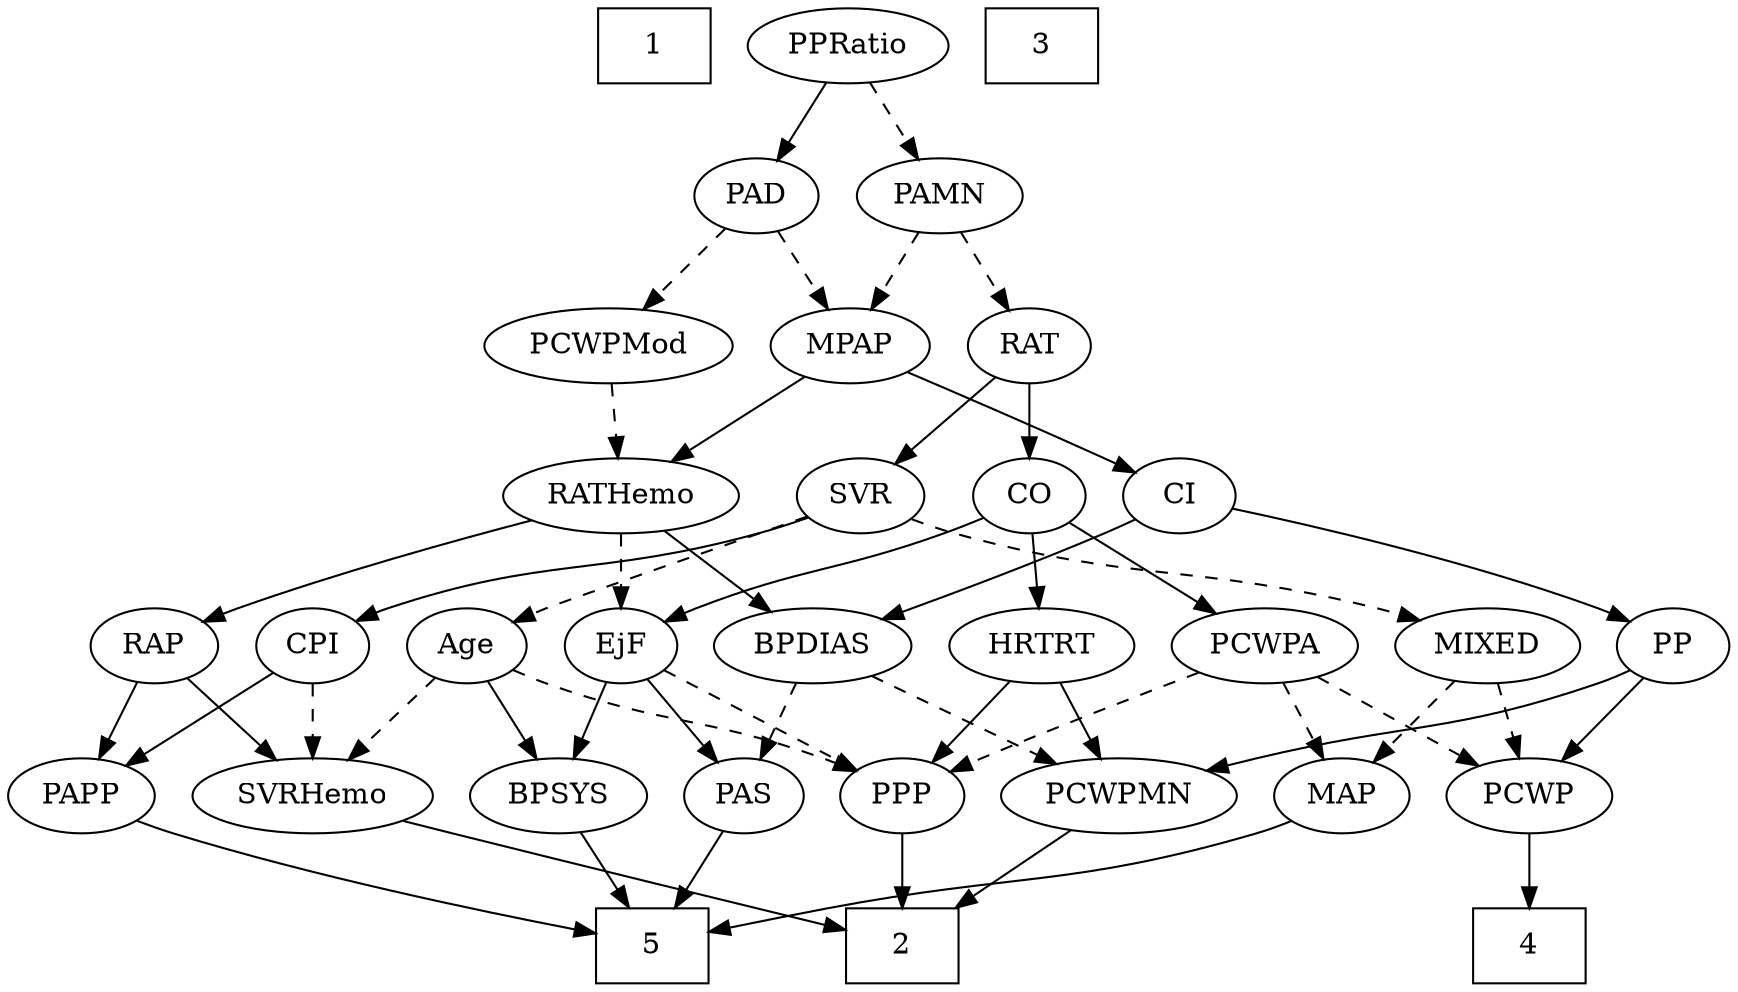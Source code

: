 strict digraph {
	graph [bb="0,0,773.85,468"];
	node [label="\N"];
	1	[height=0.5,
		pos="289.85,450",
		shape=box,
		width=0.75];
	2	[height=0.5,
		pos="392.85,18",
		shape=box,
		width=0.75];
	3	[height=0.5,
		pos="459.85,450",
		shape=box,
		width=0.75];
	4	[height=0.5,
		pos="670.85,18",
		shape=box,
		width=0.75];
	5	[height=0.5,
		pos="279.85,18",
		shape=box,
		width=0.75];
	RAP	[height=0.5,
		pos="58.847,162",
		width=0.77632];
	SVRHemo	[height=0.5,
		pos="131.85,90",
		width=1.3902];
	RAP -> SVRHemo	[pos="e,114.95,107.2 73.973,146.5 83.677,137.19 96.494,124.9 107.6,114.25",
		style=solid];
	PAPP	[height=0.5,
		pos="31.847,90",
		width=0.88464];
	RAP -> PAPP	[pos="e,38.387,107.96 52.449,144.41 49.334,136.34 45.513,126.43 42.013,117.35",
		style=solid];
	PAS	[height=0.5,
		pos="320.85,90",
		width=0.75];
	PAS -> 5	[pos="e,289.88,36.124 311.34,72.765 306.51,64.525 300.53,54.317 295.08,45.016",
		style=solid];
	PAD	[height=0.5,
		pos="332.85,378",
		width=0.79437];
	PCWPMod	[height=0.5,
		pos="270.85,306",
		width=1.4443];
	PAD -> PCWPMod	[pos="e,285.57,323.63 319.39,361.81 311.53,352.93 301.41,341.5 292.45,331.39",
		style=dashed];
	MPAP	[height=0.5,
		pos="375.85,306",
		width=0.97491];
	PAD -> MPAP	[pos="e,365.63,323.63 342.82,360.76 348.01,352.32 354.47,341.8 360.3,332.31",
		style=dashed];
	PAMN	[height=0.5,
		pos="415.85,378",
		width=1.011];
	PAMN -> MPAP	[pos="e,385.26,323.47 406.37,360.41 401.59,352.04 395.68,341.71 390.34,332.37",
		style=dashed];
	RAT	[height=0.5,
		pos="455.85,306",
		width=0.75827];
	PAMN -> RAT	[pos="e,446.71,322.99 425.33,360.41 430.18,351.92 436.18,341.41 441.58,331.96",
		style=dashed];
	PCWP	[height=0.5,
		pos="670.85,90",
		width=0.97491];
	PCWP -> 4	[pos="e,670.85,36.104 670.85,71.697 670.85,63.983 670.85,54.712 670.85,46.112",
		style=solid];
	RATHemo	[height=0.5,
		pos="275.85,234",
		width=1.3721];
	PCWPMod -> RATHemo	[pos="e,274.63,252.1 272.08,287.7 272.63,279.98 273.3,270.71 273.91,262.11",
		style=dashed];
	PCWPA	[height=0.5,
		pos="561.85,162",
		width=1.1555];
	PCWPA -> PCWP	[pos="e,649.67,104.6 584.17,146.67 600.65,136.08 623.26,121.56 641.25,110.01",
		style=dashed];
	MAP	[height=0.5,
		pos="586.85,90",
		width=0.84854];
	PCWPA -> MAP	[pos="e,580.85,107.79 567.9,144.05 570.75,136.06 574.23,126.33 577.42,117.4",
		style=dashed];
	PPP	[height=0.5,
		pos="392.85,90",
		width=0.75];
	PCWPA -> PPP	[pos="e,414.07,101.29 531.52,149.53 504.42,139.13 463.72,123.17 428.85,108 427.04,107.21 425.19,106.39 423.33,105.55",
		style=dashed];
	PCWPMN	[height=0.5,
		pos="487.85,90",
		width=1.3902];
	PCWPMN -> 2	[pos="e,416.2,36.211 466.76,73.465 454.36,64.325 438.43,52.589 424.54,42.354",
		style=solid];
	CO	[height=0.5,
		pos="455.85,234",
		width=0.75];
	CO -> PCWPA	[pos="e,539.93,177.47 474.31,220.81 490.08,210.39 513.08,195.2 531.55,183.01",
		style=solid];
	HRTRT	[height=0.5,
		pos="462.85,162",
		width=1.1013];
	CO -> HRTRT	[pos="e,461.14,180.1 457.58,215.7 458.35,207.98 459.28,198.71 460.14,190.11",
		style=solid];
	EjF	[height=0.5,
		pos="275.85,162",
		width=0.75];
	CO -> EjF	[pos="e,297,173.45 433.95,223.37 428.1,220.89 421.76,218.28 415.85,216 370.2,198.42 357.14,198.47 311.85,180 310.02,179.26 308.16,178.47 \
306.29,177.65",
		style=solid];
	CI	[height=0.5,
		pos="527.85,234",
		width=0.75];
	BPDIAS	[height=0.5,
		pos="362.85,162",
		width=1.1735];
	CI -> BPDIAS	[pos="e,392.75,174.78 506.61,222.75 501.78,220.48 496.65,218.12 491.85,216 461.99,202.83 427.81,188.83 402.14,178.54",
		style=solid];
	PP	[height=0.5,
		pos="746.85,162",
		width=0.75];
	CI -> PP	[pos="e,725.77,173.64 552.82,227.11 588.44,218.41 655.62,200.88 710.85,180 712.69,179.3 714.57,178.55 716.45,177.76",
		style=solid];
	SVRHemo -> 2	[pos="e,365.67,25.91 169.58,77.983 176.64,75.963 183.96,73.895 190.85,72 248.37,56.169 315.41,38.791 355.96,28.397",
		style=solid];
	MIXED	[height=0.5,
		pos="661.85,162",
		width=1.1193];
	MIXED -> PCWP	[pos="e,668.65,108.1 664.07,143.7 665.06,135.98 666.26,126.71 667.36,118.11",
		style=dashed];
	MIXED -> MAP	[pos="e,602.42,105.54 645.2,145.46 634.82,135.78 621.32,123.17 609.92,112.53",
		style=dashed];
	BPSYS	[height=0.5,
		pos="237.85,90",
		width=1.0471];
	BPSYS -> 5	[pos="e,269.38,36.447 247.8,72.411 252.68,64.285 258.66,54.307 264.14,45.184",
		style=solid];
	BPDIAS -> PAS	[pos="e,330.44,106.99 352.89,144.41 347.75,135.83 341.36,125.19 335.65,115.67",
		style=dashed];
	BPDIAS -> PCWPMN	[pos="e,461.91,105.52 387.54,147.17 406.26,136.69 432.22,122.15 453.05,110.49",
		style=dashed];
	HRTRT -> PCWPMN	[pos="e,481.68,108.28 468.9,144.05 471.71,136.18 475.13,126.62 478.28,117.79",
		style=solid];
	HRTRT -> PPP	[pos="e,407.24,105.39 446.96,145.12 437.36,135.51 424.97,123.13 414.48,112.63",
		style=solid];
	RATHemo -> RAP	[pos="e,80.539,173.6 236.34,223.13 199.5,213.51 143.28,197.77 95.847,180 93.961,179.29 92.035,178.53 90.104,177.74",
		style=solid];
	RATHemo -> BPDIAS	[pos="e,343.78,178.34 295.59,217.12 307.43,207.59 322.67,195.33 335.64,184.89",
		style=solid];
	RATHemo -> EjF	[pos="e,275.85,180.1 275.85,215.7 275.85,207.98 275.85,198.71 275.85,190.11",
		style=dashed];
	MAP -> 5	[pos="e,306.89,25.178 563.47,78.075 558.09,75.84 552.33,73.665 546.85,72 464.6,47.048 441.04,53.266 356.85,36 343.73,33.309 329.39,30.192 \
316.68,27.367",
		style=solid];
	MPAP -> CI	[pos="e,506.55,245.11 401.23,293.51 424.76,282.84 460.72,266.46 491.85,252 493.63,251.17 495.47,250.31 497.32,249.45",
		style=solid];
	MPAP -> RATHemo	[pos="e,297.79,250.36 355.61,290.83 341.45,280.92 322.29,267.51 306.3,256.31",
		style=solid];
	CPI	[height=0.5,
		pos="131.85,162",
		width=0.75];
	CPI -> SVRHemo	[pos="e,131.85,108.1 131.85,143.7 131.85,135.98 131.85,126.71 131.85,118.11",
		style=dashed];
	CPI -> PAPP	[pos="e,51.278,104.6 113.97,148.49 98.947,137.97 77.218,122.76 59.884,110.63",
		style=solid];
	PP -> PCWP	[pos="e,687.26,106.11 731.47,146.83 720.94,137.13 706.76,124.08 694.76,113.03",
		style=solid];
	PP -> PCWPMN	[pos="e,525.2,102.16 726.24,150.3 721.29,148 715.95,145.74 710.85,144 640.22,119.92 619.18,126.34 546.85,108 543,107.03 539.03,105.98 \
535.05,104.89",
		style=solid];
	PPP -> 2	[pos="e,392.85,36.104 392.85,71.697 392.85,63.983 392.85,54.712 392.85,46.112",
		style=solid];
	PAPP -> 5	[pos="e,252.7,24.655 56.348,78.175 61.73,75.985 67.438,73.804 72.847,72 131.24,52.528 200.91,36.031 242.7,26.833",
		style=solid];
	SVR	[height=0.5,
		pos="378.85,234",
		width=0.77632];
	SVR -> MIXED	[pos="e,632.01,174.15 401.1,222.79 407.1,220.31 413.64,217.84 419.85,216 503.49,191.15 528.5,202.36 612.85,180 615.98,179.17 619.2,178.24 \
622.42,177.25",
		style=dashed];
	SVR -> CPI	[pos="e,152.45,173.71 355.71,223.51 348.76,220.86 341.06,218.13 333.85,216 261.45,194.6 239.33,204.27 167.85,180 165.93,179.35 163.99,\
178.63 162.04,177.85",
		style=solid];
	Age	[height=0.5,
		pos="203.85,162",
		width=0.75];
	SVR -> Age	[pos="e,225.04,173.34 355.21,224.04 317.01,209.56 245.4,182.37 239.85,180 238.03,179.23 236.18,178.42 234.31,177.59",
		style=dashed];
	RAT -> CO	[pos="e,455.85,252.1 455.85,287.7 455.85,279.98 455.85,270.71 455.85,262.11",
		style=solid];
	RAT -> SVR	[pos="e,394.41,249.14 440.27,290.83 429.31,280.87 414.45,267.37 402.1,256.14",
		style=solid];
	PPRatio	[height=0.5,
		pos="374.85,450",
		width=1.1013];
	PPRatio -> PAD	[pos="e,342.44,394.99 364.89,432.41 359.75,423.83 353.36,413.19 347.65,403.67",
		style=solid];
	PPRatio -> PAMN	[pos="e,406.2,395.47 384.56,432.41 389.47,424.04 395.52,413.71 400.99,404.37",
		style=dashed];
	Age -> SVRHemo	[pos="e,148.41,107.1 189.28,146.83 179.66,137.49 166.84,125.02 155.75,114.24",
		style=dashed];
	Age -> BPSYS	[pos="e,229.77,107.63 211.73,144.76 215.75,136.49 220.73,126.23 225.27,116.9",
		style=solid];
	Age -> PPP	[pos="e,371.75,101.58 224.95,150.42 229.79,148.17 234.95,145.9 239.85,144 290.57,124.33 306.12,127.67 356.85,108 358.68,107.29 360.56,\
106.52 362.44,105.73",
		style=dashed];
	EjF -> PAS	[pos="e,310.68,106.82 286.06,145.12 291.7,136.34 298.82,125.26 305.15,115.42",
		style=solid];
	EjF -> BPSYS	[pos="e,246.88,107.63 267.03,144.76 262.5,136.4 256.86,126.02 251.75,116.61",
		style=solid];
	EjF -> PPP	[pos="e,373.2,102.75 295.43,149.28 314.33,137.98 343.14,120.74 364.54,107.94",
		style=dashed];
}
